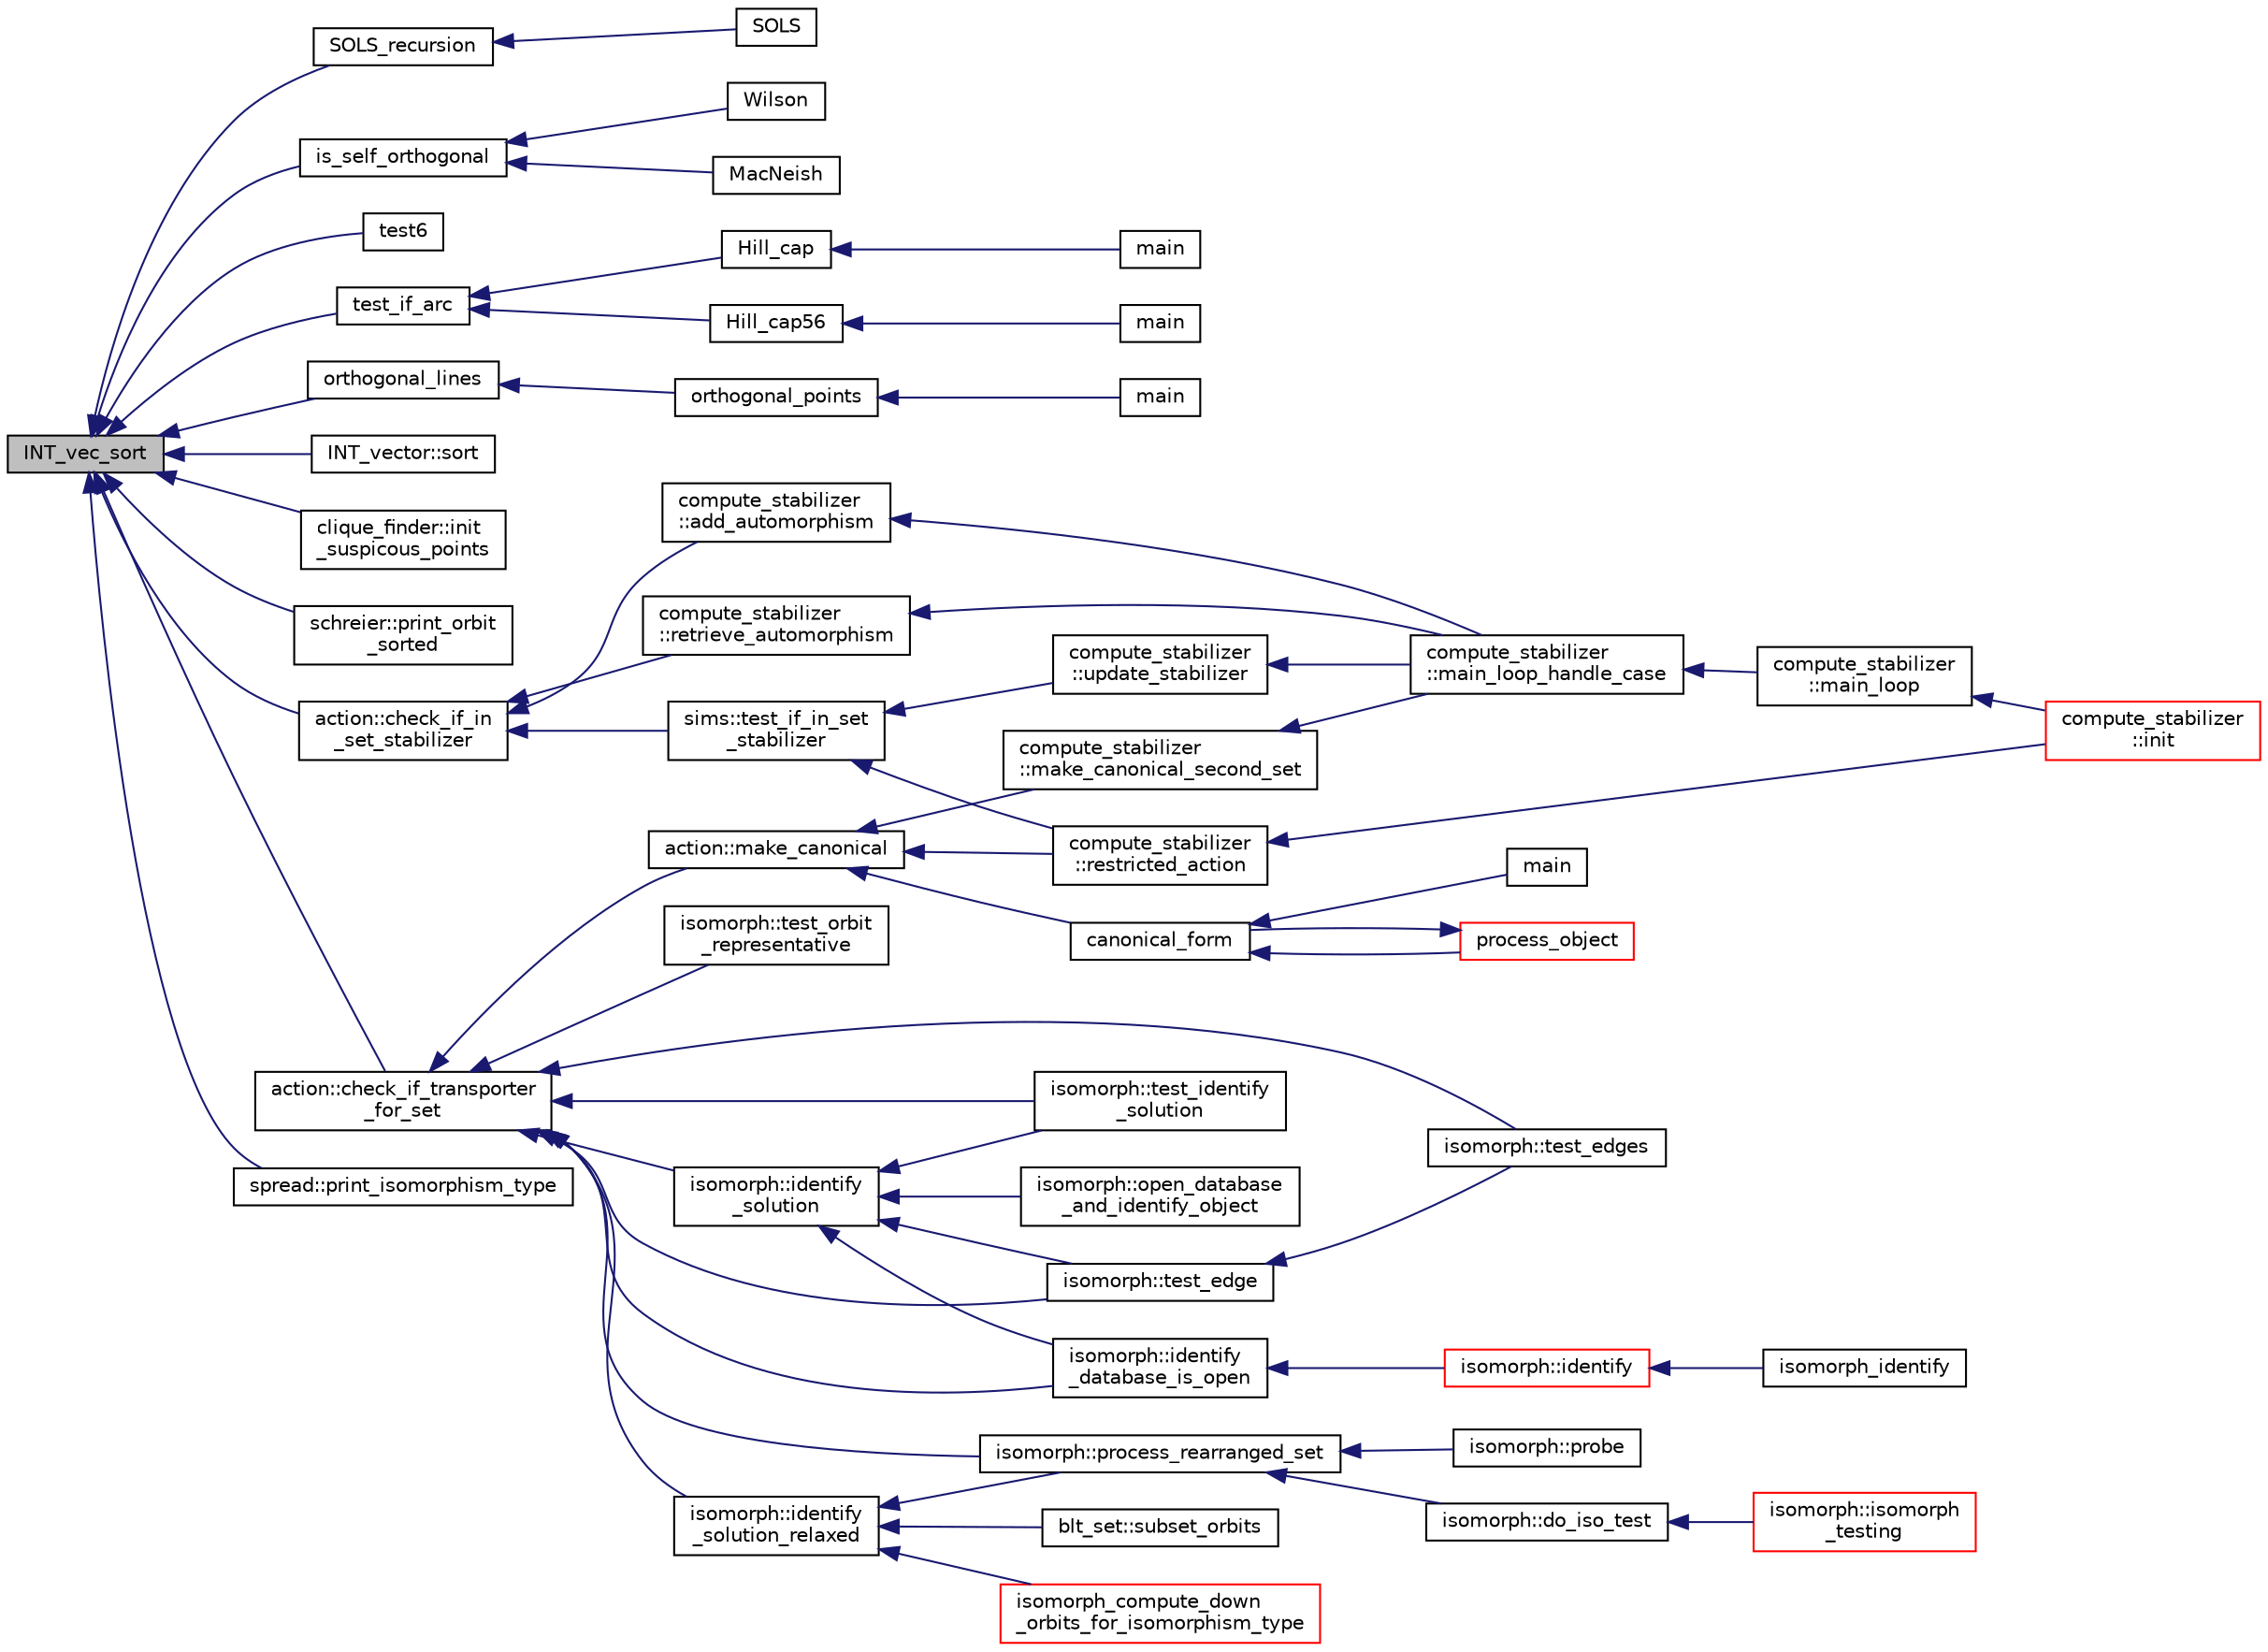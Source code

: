 digraph "INT_vec_sort"
{
  edge [fontname="Helvetica",fontsize="10",labelfontname="Helvetica",labelfontsize="10"];
  node [fontname="Helvetica",fontsize="10",shape=record];
  rankdir="LR";
  Node7017 [label="INT_vec_sort",height=0.2,width=0.4,color="black", fillcolor="grey75", style="filled", fontcolor="black"];
  Node7017 -> Node7018 [dir="back",color="midnightblue",fontsize="10",style="solid",fontname="Helvetica"];
  Node7018 [label="SOLS_recursion",height=0.2,width=0.4,color="black", fillcolor="white", style="filled",URL="$d5/d3f/test_8_c.html#adfaf5a85da8ed1de3f1310144b31cb41"];
  Node7018 -> Node7019 [dir="back",color="midnightblue",fontsize="10",style="solid",fontname="Helvetica"];
  Node7019 [label="SOLS",height=0.2,width=0.4,color="black", fillcolor="white", style="filled",URL="$d5/d3f/test_8_c.html#a329202aa66e5bfda431cfd8a376a6427"];
  Node7017 -> Node7020 [dir="back",color="midnightblue",fontsize="10",style="solid",fontname="Helvetica"];
  Node7020 [label="is_self_orthogonal",height=0.2,width=0.4,color="black", fillcolor="white", style="filled",URL="$d5/d3f/test_8_c.html#a01348fd2718cf44200633898510cb4dd"];
  Node7020 -> Node7021 [dir="back",color="midnightblue",fontsize="10",style="solid",fontname="Helvetica"];
  Node7021 [label="Wilson",height=0.2,width=0.4,color="black", fillcolor="white", style="filled",URL="$d5/d3f/test_8_c.html#a74d70c4515ad1bfa1f5dfd97aee72491"];
  Node7020 -> Node7022 [dir="back",color="midnightblue",fontsize="10",style="solid",fontname="Helvetica"];
  Node7022 [label="MacNeish",height=0.2,width=0.4,color="black", fillcolor="white", style="filled",URL="$d5/d3f/test_8_c.html#aa6a4aba2ea40865428ca95da4a7f94fc"];
  Node7017 -> Node7023 [dir="back",color="midnightblue",fontsize="10",style="solid",fontname="Helvetica"];
  Node7023 [label="test6",height=0.2,width=0.4,color="black", fillcolor="white", style="filled",URL="$de/ded/test2_8_c.html#a9725331980ffa46dc478f6728c4e57ce"];
  Node7017 -> Node7024 [dir="back",color="midnightblue",fontsize="10",style="solid",fontname="Helvetica"];
  Node7024 [label="test_if_arc",height=0.2,width=0.4,color="black", fillcolor="white", style="filled",URL="$df/d74/tl__geometry_8h.html#a3601e3ab7b739f8a11e6ec0aaf194593"];
  Node7024 -> Node7025 [dir="back",color="midnightblue",fontsize="10",style="solid",fontname="Helvetica"];
  Node7025 [label="Hill_cap",height=0.2,width=0.4,color="black", fillcolor="white", style="filled",URL="$da/d28/hill_8_c.html#a7c2543fe497e681d4b492b16ea7f933e"];
  Node7025 -> Node7026 [dir="back",color="midnightblue",fontsize="10",style="solid",fontname="Helvetica"];
  Node7026 [label="main",height=0.2,width=0.4,color="black", fillcolor="white", style="filled",URL="$da/d28/hill_8_c.html#a217dbf8b442f20279ea00b898af96f52"];
  Node7024 -> Node7027 [dir="back",color="midnightblue",fontsize="10",style="solid",fontname="Helvetica"];
  Node7027 [label="Hill_cap56",height=0.2,width=0.4,color="black", fillcolor="white", style="filled",URL="$df/d74/tl__geometry_8h.html#ad7fc0ff2bf8455ab25e170c6930047a6"];
  Node7027 -> Node7028 [dir="back",color="midnightblue",fontsize="10",style="solid",fontname="Helvetica"];
  Node7028 [label="main",height=0.2,width=0.4,color="black", fillcolor="white", style="filled",URL="$d4/d6e/make__something_8_c.html#a217dbf8b442f20279ea00b898af96f52"];
  Node7017 -> Node7029 [dir="back",color="midnightblue",fontsize="10",style="solid",fontname="Helvetica"];
  Node7029 [label="orthogonal_lines",height=0.2,width=0.4,color="black", fillcolor="white", style="filled",URL="$d7/d83/points_8_c.html#a52ea49aac0593a84c977119b60fa7979"];
  Node7029 -> Node7030 [dir="back",color="midnightblue",fontsize="10",style="solid",fontname="Helvetica"];
  Node7030 [label="orthogonal_points",height=0.2,width=0.4,color="black", fillcolor="white", style="filled",URL="$d7/d83/points_8_c.html#a2a86a595e599aecd619f0046595252e4"];
  Node7030 -> Node7031 [dir="back",color="midnightblue",fontsize="10",style="solid",fontname="Helvetica"];
  Node7031 [label="main",height=0.2,width=0.4,color="black", fillcolor="white", style="filled",URL="$d7/d83/points_8_c.html#a3c04138a5bfe5d72780bb7e82a18e627"];
  Node7017 -> Node7032 [dir="back",color="midnightblue",fontsize="10",style="solid",fontname="Helvetica"];
  Node7032 [label="INT_vector::sort",height=0.2,width=0.4,color="black", fillcolor="white", style="filled",URL="$d0/de0/class_i_n_t__vector.html#ac21cca6e1fb81592266219514e91926f"];
  Node7017 -> Node7033 [dir="back",color="midnightblue",fontsize="10",style="solid",fontname="Helvetica"];
  Node7033 [label="clique_finder::init\l_suspicous_points",height=0.2,width=0.4,color="black", fillcolor="white", style="filled",URL="$dc/d82/classclique__finder.html#a2f2b8331c4728e5edccd28ac0ffb7dbd"];
  Node7017 -> Node7034 [dir="back",color="midnightblue",fontsize="10",style="solid",fontname="Helvetica"];
  Node7034 [label="schreier::print_orbit\l_sorted",height=0.2,width=0.4,color="black", fillcolor="white", style="filled",URL="$d3/dd6/classschreier.html#a8bd8fc10c3d25da9ac28af1f3aeb3c05"];
  Node7017 -> Node7035 [dir="back",color="midnightblue",fontsize="10",style="solid",fontname="Helvetica"];
  Node7035 [label="action::check_if_in\l_set_stabilizer",height=0.2,width=0.4,color="black", fillcolor="white", style="filled",URL="$d2/d86/classaction.html#a28a33753a386a8bb650b93035eb9fa14"];
  Node7035 -> Node7036 [dir="back",color="midnightblue",fontsize="10",style="solid",fontname="Helvetica"];
  Node7036 [label="sims::test_if_in_set\l_stabilizer",height=0.2,width=0.4,color="black", fillcolor="white", style="filled",URL="$d9/df3/classsims.html#abe588043fe8f4e073169e80ad696b3ea"];
  Node7036 -> Node7037 [dir="back",color="midnightblue",fontsize="10",style="solid",fontname="Helvetica"];
  Node7037 [label="compute_stabilizer\l::restricted_action",height=0.2,width=0.4,color="black", fillcolor="white", style="filled",URL="$d8/d30/classcompute__stabilizer.html#a895df470da0ac14f812c3c4b6f2280b9"];
  Node7037 -> Node7038 [dir="back",color="midnightblue",fontsize="10",style="solid",fontname="Helvetica"];
  Node7038 [label="compute_stabilizer\l::init",height=0.2,width=0.4,color="red", fillcolor="white", style="filled",URL="$d8/d30/classcompute__stabilizer.html#a36a1729430f317a65559220a8206a7d7"];
  Node7036 -> Node7048 [dir="back",color="midnightblue",fontsize="10",style="solid",fontname="Helvetica"];
  Node7048 [label="compute_stabilizer\l::update_stabilizer",height=0.2,width=0.4,color="black", fillcolor="white", style="filled",URL="$d8/d30/classcompute__stabilizer.html#a9d7978a6326dc7f0935f557f0828ed8e"];
  Node7048 -> Node7049 [dir="back",color="midnightblue",fontsize="10",style="solid",fontname="Helvetica"];
  Node7049 [label="compute_stabilizer\l::main_loop_handle_case",height=0.2,width=0.4,color="black", fillcolor="white", style="filled",URL="$d8/d30/classcompute__stabilizer.html#a040fb5c6ad50133c5a16a35ed5b2ecc4"];
  Node7049 -> Node7050 [dir="back",color="midnightblue",fontsize="10",style="solid",fontname="Helvetica"];
  Node7050 [label="compute_stabilizer\l::main_loop",height=0.2,width=0.4,color="black", fillcolor="white", style="filled",URL="$d8/d30/classcompute__stabilizer.html#ae8615a28e0494704450689b6ea0b7ca2"];
  Node7050 -> Node7038 [dir="back",color="midnightblue",fontsize="10",style="solid",fontname="Helvetica"];
  Node7035 -> Node7051 [dir="back",color="midnightblue",fontsize="10",style="solid",fontname="Helvetica"];
  Node7051 [label="compute_stabilizer\l::add_automorphism",height=0.2,width=0.4,color="black", fillcolor="white", style="filled",URL="$d8/d30/classcompute__stabilizer.html#a502a7a928fa84be6c9ae36d5dac36b54"];
  Node7051 -> Node7049 [dir="back",color="midnightblue",fontsize="10",style="solid",fontname="Helvetica"];
  Node7035 -> Node7052 [dir="back",color="midnightblue",fontsize="10",style="solid",fontname="Helvetica"];
  Node7052 [label="compute_stabilizer\l::retrieve_automorphism",height=0.2,width=0.4,color="black", fillcolor="white", style="filled",URL="$d8/d30/classcompute__stabilizer.html#a363640c4b0009ef9ab5999a436647ac0"];
  Node7052 -> Node7049 [dir="back",color="midnightblue",fontsize="10",style="solid",fontname="Helvetica"];
  Node7017 -> Node7053 [dir="back",color="midnightblue",fontsize="10",style="solid",fontname="Helvetica"];
  Node7053 [label="action::check_if_transporter\l_for_set",height=0.2,width=0.4,color="black", fillcolor="white", style="filled",URL="$d2/d86/classaction.html#a84f3aaa00cbc09fb93f131b16d1fd290"];
  Node7053 -> Node7054 [dir="back",color="midnightblue",fontsize="10",style="solid",fontname="Helvetica"];
  Node7054 [label="action::make_canonical",height=0.2,width=0.4,color="black", fillcolor="white", style="filled",URL="$d2/d86/classaction.html#ae20ff0b8d092d2eddf9b661fb8821fd2"];
  Node7054 -> Node7055 [dir="back",color="midnightblue",fontsize="10",style="solid",fontname="Helvetica"];
  Node7055 [label="canonical_form",height=0.2,width=0.4,color="black", fillcolor="white", style="filled",URL="$d0/de6/projective__space__main_8_c.html#a5f0f6b71cd402c5b41240c420e533e60"];
  Node7055 -> Node7056 [dir="back",color="midnightblue",fontsize="10",style="solid",fontname="Helvetica"];
  Node7056 [label="main",height=0.2,width=0.4,color="black", fillcolor="white", style="filled",URL="$d0/de6/projective__space__main_8_c.html#a3c04138a5bfe5d72780bb7e82a18e627"];
  Node7055 -> Node7057 [dir="back",color="midnightblue",fontsize="10",style="solid",fontname="Helvetica"];
  Node7057 [label="process_object",height=0.2,width=0.4,color="red", fillcolor="white", style="filled",URL="$d0/de6/projective__space__main_8_c.html#a63a6b06bd2a9a9c50ed710271f4d5530"];
  Node7057 -> Node7055 [dir="back",color="midnightblue",fontsize="10",style="solid",fontname="Helvetica"];
  Node7054 -> Node7037 [dir="back",color="midnightblue",fontsize="10",style="solid",fontname="Helvetica"];
  Node7054 -> Node7059 [dir="back",color="midnightblue",fontsize="10",style="solid",fontname="Helvetica"];
  Node7059 [label="compute_stabilizer\l::make_canonical_second_set",height=0.2,width=0.4,color="black", fillcolor="white", style="filled",URL="$d8/d30/classcompute__stabilizer.html#aa33f9b1e4823afd5196eec36d3082084"];
  Node7059 -> Node7049 [dir="back",color="midnightblue",fontsize="10",style="solid",fontname="Helvetica"];
  Node7053 -> Node7060 [dir="back",color="midnightblue",fontsize="10",style="solid",fontname="Helvetica"];
  Node7060 [label="isomorph::test_orbit\l_representative",height=0.2,width=0.4,color="black", fillcolor="white", style="filled",URL="$d3/d5f/classisomorph.html#a5f165aa61a0d6b349da5a6117135f6c0"];
  Node7053 -> Node7061 [dir="back",color="midnightblue",fontsize="10",style="solid",fontname="Helvetica"];
  Node7061 [label="isomorph::test_identify\l_solution",height=0.2,width=0.4,color="black", fillcolor="white", style="filled",URL="$d3/d5f/classisomorph.html#aa2c95f309e3283179e87bbbd83bfdc7d"];
  Node7053 -> Node7062 [dir="back",color="midnightblue",fontsize="10",style="solid",fontname="Helvetica"];
  Node7062 [label="isomorph::test_edges",height=0.2,width=0.4,color="black", fillcolor="white", style="filled",URL="$d3/d5f/classisomorph.html#ad23507927d8f7698073475d12b2a85bc"];
  Node7053 -> Node7063 [dir="back",color="midnightblue",fontsize="10",style="solid",fontname="Helvetica"];
  Node7063 [label="isomorph::test_edge",height=0.2,width=0.4,color="black", fillcolor="white", style="filled",URL="$d3/d5f/classisomorph.html#a591165fa287477b480f5b7081198ba46"];
  Node7063 -> Node7062 [dir="back",color="midnightblue",fontsize="10",style="solid",fontname="Helvetica"];
  Node7053 -> Node7064 [dir="back",color="midnightblue",fontsize="10",style="solid",fontname="Helvetica"];
  Node7064 [label="isomorph::process_rearranged_set",height=0.2,width=0.4,color="black", fillcolor="white", style="filled",URL="$d3/d5f/classisomorph.html#a7767fd5f1da6dfd7f93810be99ba4ab6"];
  Node7064 -> Node7065 [dir="back",color="midnightblue",fontsize="10",style="solid",fontname="Helvetica"];
  Node7065 [label="isomorph::probe",height=0.2,width=0.4,color="black", fillcolor="white", style="filled",URL="$d3/d5f/classisomorph.html#a9cb6fed7b6ac639d886b117a1f454441"];
  Node7064 -> Node7066 [dir="back",color="midnightblue",fontsize="10",style="solid",fontname="Helvetica"];
  Node7066 [label="isomorph::do_iso_test",height=0.2,width=0.4,color="black", fillcolor="white", style="filled",URL="$d3/d5f/classisomorph.html#a51fc3bf5cc3a99282a489b2df37ee24e"];
  Node7066 -> Node7067 [dir="back",color="midnightblue",fontsize="10",style="solid",fontname="Helvetica"];
  Node7067 [label="isomorph::isomorph\l_testing",height=0.2,width=0.4,color="red", fillcolor="white", style="filled",URL="$d3/d5f/classisomorph.html#ad7945ec94ba0ba16953482edfaa4da6e"];
  Node7053 -> Node7072 [dir="back",color="midnightblue",fontsize="10",style="solid",fontname="Helvetica"];
  Node7072 [label="isomorph::identify\l_database_is_open",height=0.2,width=0.4,color="black", fillcolor="white", style="filled",URL="$d3/d5f/classisomorph.html#a4a5d04d07ac8c2a994fa174f156dea73"];
  Node7072 -> Node7073 [dir="back",color="midnightblue",fontsize="10",style="solid",fontname="Helvetica"];
  Node7073 [label="isomorph::identify",height=0.2,width=0.4,color="red", fillcolor="white", style="filled",URL="$d3/d5f/classisomorph.html#a78ecf843b9f6ca1cfd666e222edd90ae"];
  Node7073 -> Node7074 [dir="back",color="midnightblue",fontsize="10",style="solid",fontname="Helvetica"];
  Node7074 [label="isomorph_identify",height=0.2,width=0.4,color="black", fillcolor="white", style="filled",URL="$d4/d7e/isomorph__global_8_c.html#aa0fe57c73d5668eee10a6022ada7f6a3"];
  Node7053 -> Node7076 [dir="back",color="midnightblue",fontsize="10",style="solid",fontname="Helvetica"];
  Node7076 [label="isomorph::identify\l_solution_relaxed",height=0.2,width=0.4,color="black", fillcolor="white", style="filled",URL="$d3/d5f/classisomorph.html#a8c36c61c16700d8e570f71f84a4aabc6"];
  Node7076 -> Node7077 [dir="back",color="midnightblue",fontsize="10",style="solid",fontname="Helvetica"];
  Node7077 [label="blt_set::subset_orbits",height=0.2,width=0.4,color="black", fillcolor="white", style="filled",URL="$d1/d3d/classblt__set.html#af8f79fc4346244acfa0e2c2d23c36993"];
  Node7076 -> Node7078 [dir="back",color="midnightblue",fontsize="10",style="solid",fontname="Helvetica"];
  Node7078 [label="isomorph_compute_down\l_orbits_for_isomorphism_type",height=0.2,width=0.4,color="red", fillcolor="white", style="filled",URL="$d4/d7e/isomorph__global_8_c.html#a13519b3a5d3b5ceb26b4bec6736b0086"];
  Node7076 -> Node7064 [dir="back",color="midnightblue",fontsize="10",style="solid",fontname="Helvetica"];
  Node7053 -> Node7081 [dir="back",color="midnightblue",fontsize="10",style="solid",fontname="Helvetica"];
  Node7081 [label="isomorph::identify\l_solution",height=0.2,width=0.4,color="black", fillcolor="white", style="filled",URL="$d3/d5f/classisomorph.html#abc63d2e561a6209e32c47d8486c9a67e"];
  Node7081 -> Node7061 [dir="back",color="midnightblue",fontsize="10",style="solid",fontname="Helvetica"];
  Node7081 -> Node7063 [dir="back",color="midnightblue",fontsize="10",style="solid",fontname="Helvetica"];
  Node7081 -> Node7082 [dir="back",color="midnightblue",fontsize="10",style="solid",fontname="Helvetica"];
  Node7082 [label="isomorph::open_database\l_and_identify_object",height=0.2,width=0.4,color="black", fillcolor="white", style="filled",URL="$d3/d5f/classisomorph.html#aa4e387f26f609fc9379d2e01f6cc27d0"];
  Node7081 -> Node7072 [dir="back",color="midnightblue",fontsize="10",style="solid",fontname="Helvetica"];
  Node7017 -> Node7083 [dir="back",color="midnightblue",fontsize="10",style="solid",fontname="Helvetica"];
  Node7083 [label="spread::print_isomorphism_type",height=0.2,width=0.4,color="black", fillcolor="white", style="filled",URL="$da/dc1/classspread.html#ac00cfa228f832076e6e5d81319828fa7"];
}
